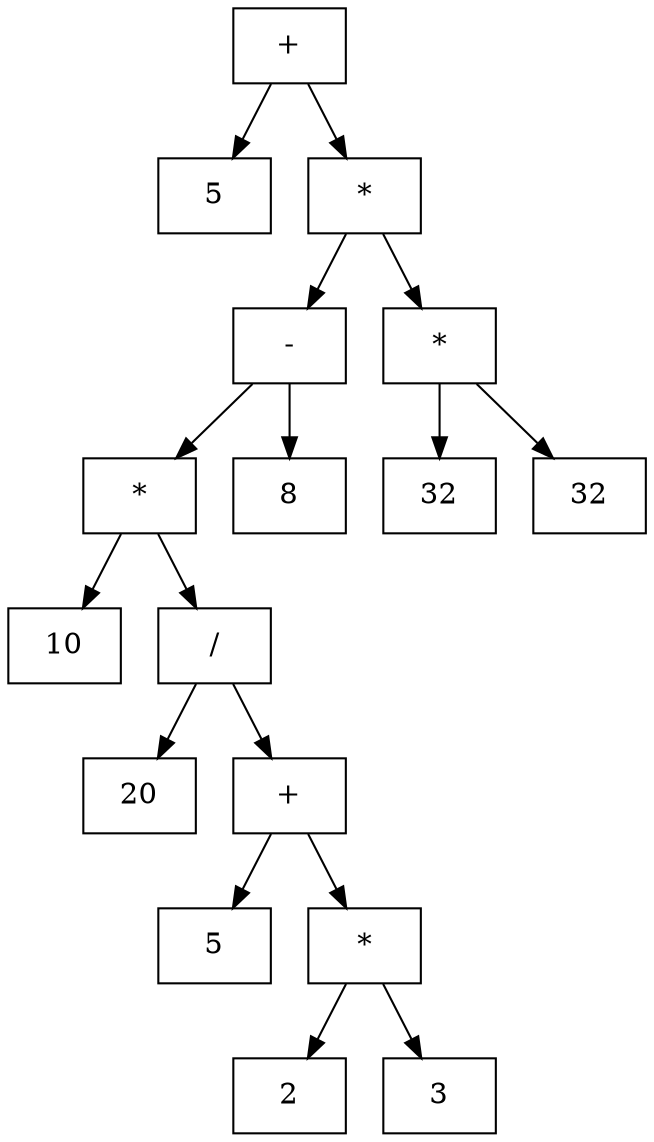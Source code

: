 digraph G {
"expr0" [
label = "+",
shape = "box",
];
"expr1" [
label = "5",
shape = "box",
];
"expr2" [
label = "*",
shape = "box",
];
"expr3" [
label = "-",
shape = "box",
];
"expr4" [
label = "*",
shape = "box",
];
"expr5" [
label = "10",
shape = "box",
];
"expr6" [
label = "/",
shape = "box",
];
"expr7" [
label = "20",
shape = "box",
];
"expr8" [
label = "+",
shape = "box",
];
"expr9" [
label = "5",
shape = "box",
];
"expr10" [
label = "*",
shape = "box",
];
"expr11" [
label = "2",
shape = "box",
];
"expr12" [
label = "3",
shape = "box",
];
"expr10"->"expr11";
"expr10"->"expr12";
"expr8"->"expr9";
"expr8"->"expr10";
"expr6"->"expr7";
"expr6"->"expr8";
"expr4"->"expr5";
"expr4"->"expr6";
"expr13" [
label = "8",
shape = "box",
];
"expr3"->"expr4";
"expr3"->"expr13";
"expr14" [
label = "*",
shape = "box",
];
"expr15" [
label = "32",
shape = "box",
];
"expr16" [
label = "32",
shape = "box",
];
"expr14"->"expr15";
"expr14"->"expr16";
"expr2"->"expr3";
"expr2"->"expr14";
"expr0"->"expr1";
"expr0"->"expr2";

}
